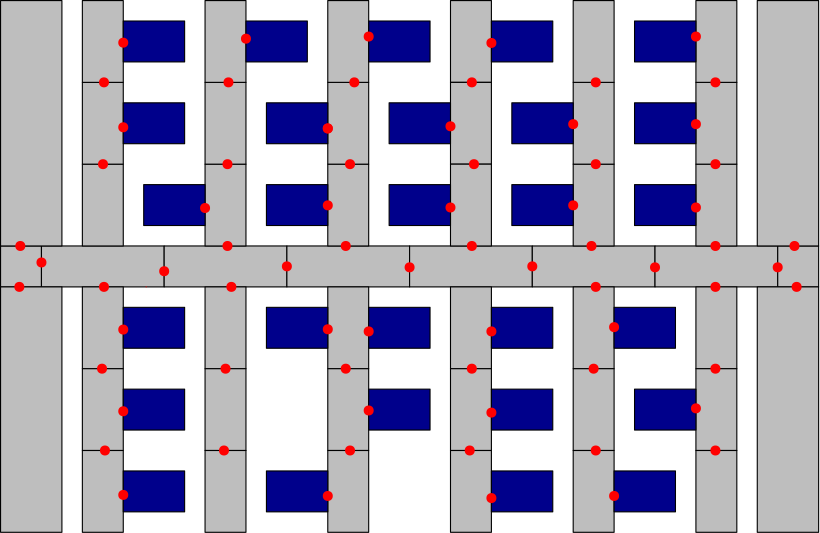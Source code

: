 <?xml version="1.0"?>
<!DOCTYPE ipe SYSTEM "ipe.dtd">
<ipe version="70005" creator="Ipe 7.1.4">
<info created="D:20141106175101" modified="D:20141113072059"/>
<ipestyle name="basic">
<symbol name="arrow/arc(spx)">
<path stroke="sym-stroke" fill="sym-stroke" pen="sym-pen">
0 0 m
-1 0.333 l
-1 -0.333 l
h
</path>
</symbol>
<symbol name="arrow/farc(spx)">
<path stroke="sym-stroke" fill="white" pen="sym-pen">
0 0 m
-1 0.333 l
-1 -0.333 l
h
</path>
</symbol>
<symbol name="mark/circle(sx)" transformations="translations">
<path fill="sym-stroke">
0.6 0 0 0.6 0 0 e
0.4 0 0 0.4 0 0 e
</path>
</symbol>
<symbol name="mark/disk(sx)" transformations="translations">
<path fill="sym-stroke">
0.6 0 0 0.6 0 0 e
</path>
</symbol>
<symbol name="mark/fdisk(sfx)" transformations="translations">
<group>
<path fill="sym-fill">
0.5 0 0 0.5 0 0 e
</path>
<path fill="sym-stroke" fillrule="eofill">
0.6 0 0 0.6 0 0 e
0.4 0 0 0.4 0 0 e
</path>
</group>
</symbol>
<symbol name="mark/box(sx)" transformations="translations">
<path fill="sym-stroke" fillrule="eofill">
-0.6 -0.6 m
0.6 -0.6 l
0.6 0.6 l
-0.6 0.6 l
h
-0.4 -0.4 m
0.4 -0.4 l
0.4 0.4 l
-0.4 0.4 l
h
</path>
</symbol>
<symbol name="mark/square(sx)" transformations="translations">
<path fill="sym-stroke">
-0.6 -0.6 m
0.6 -0.6 l
0.6 0.6 l
-0.6 0.6 l
h
</path>
</symbol>
<symbol name="mark/fsquare(sfx)" transformations="translations">
<group>
<path fill="sym-fill">
-0.5 -0.5 m
0.5 -0.5 l
0.5 0.5 l
-0.5 0.5 l
h
</path>
<path fill="sym-stroke" fillrule="eofill">
-0.6 -0.6 m
0.6 -0.6 l
0.6 0.6 l
-0.6 0.6 l
h
-0.4 -0.4 m
0.4 -0.4 l
0.4 0.4 l
-0.4 0.4 l
h
</path>
</group>
</symbol>
<symbol name="mark/cross(sx)" transformations="translations">
<group>
<path fill="sym-stroke">
-0.43 -0.57 m
0.57 0.43 l
0.43 0.57 l
-0.57 -0.43 l
h
</path>
<path fill="sym-stroke">
-0.43 0.57 m
0.57 -0.43 l
0.43 -0.57 l
-0.57 0.43 l
h
</path>
</group>
</symbol>
<symbol name="arrow/fnormal(spx)">
<path stroke="sym-stroke" fill="white" pen="sym-pen">
0 0 m
-1 0.333 l
-1 -0.333 l
h
</path>
</symbol>
<symbol name="arrow/pointed(spx)">
<path stroke="sym-stroke" fill="sym-stroke" pen="sym-pen">
0 0 m
-1 0.333 l
-0.8 0 l
-1 -0.333 l
h
</path>
</symbol>
<symbol name="arrow/fpointed(spx)">
<path stroke="sym-stroke" fill="white" pen="sym-pen">
0 0 m
-1 0.333 l
-0.8 0 l
-1 -0.333 l
h
</path>
</symbol>
<symbol name="arrow/linear(spx)">
<path stroke="sym-stroke" pen="sym-pen">
-1 0.333 m
0 0 l
-1 -0.333 l
</path>
</symbol>
<symbol name="arrow/fdouble(spx)">
<path stroke="sym-stroke" fill="white" pen="sym-pen">
0 0 m
-1 0.333 l
-1 -0.333 l
h
-1 0 m
-2 0.333 l
-2 -0.333 l
h
</path>
</symbol>
<symbol name="arrow/double(spx)">
<path stroke="sym-stroke" fill="sym-stroke" pen="sym-pen">
0 0 m
-1 0.333 l
-1 -0.333 l
h
-1 0 m
-2 0.333 l
-2 -0.333 l
h
</path>
</symbol>
<pen name="heavier" value="0.8"/>
<pen name="fat" value="1.2"/>
<pen name="ultrafat" value="2"/>
<symbolsize name="large" value="5"/>
<symbolsize name="small" value="2"/>
<symbolsize name="tiny" value="1.1"/>
<arrowsize name="large" value="10"/>
<arrowsize name="small" value="5"/>
<arrowsize name="tiny" value="3"/>
<color name="red" value="1 0 0"/>
<color name="green" value="0 1 0"/>
<color name="blue" value="0 0 1"/>
<color name="yellow" value="1 1 0"/>
<color name="orange" value="1 0.647 0"/>
<color name="gold" value="1 0.843 0"/>
<color name="purple" value="0.627 0.125 0.941"/>
<color name="gray" value="0.745"/>
<color name="brown" value="0.647 0.165 0.165"/>
<color name="navy" value="0 0 0.502"/>
<color name="pink" value="1 0.753 0.796"/>
<color name="seagreen" value="0.18 0.545 0.341"/>
<color name="turquoise" value="0.251 0.878 0.816"/>
<color name="violet" value="0.933 0.51 0.933"/>
<color name="darkblue" value="0 0 0.545"/>
<color name="darkcyan" value="0 0.545 0.545"/>
<color name="darkgray" value="0.663"/>
<color name="darkgreen" value="0 0.392 0"/>
<color name="darkmagenta" value="0.545 0 0.545"/>
<color name="darkorange" value="1 0.549 0"/>
<color name="darkred" value="0.545 0 0"/>
<color name="lightblue" value="0.678 0.847 0.902"/>
<color name="lightcyan" value="0.878 1 1"/>
<color name="lightgray" value="0.827"/>
<color name="lightgreen" value="0.565 0.933 0.565"/>
<color name="lightyellow" value="1 1 0.878"/>
<dashstyle name="dashed" value="[4] 0"/>
<dashstyle name="dotted" value="[1 3] 0"/>
<dashstyle name="dash dotted" value="[4 2 1 2] 0"/>
<dashstyle name="dash dot dotted" value="[4 2 1 2 1 2] 0"/>
<textsize name="large" value="\large"/>
<textsize name="Large" value="\Large"/>
<textsize name="LARGE" value="\LARGE"/>
<textsize name="huge" value="\huge"/>
<textsize name="Huge" value="\Huge"/>
<textsize name="small" value="\small"/>
<textsize name="footnote" value="\footnotesize"/>
<textsize name="tiny" value="\tiny"/>
<textstyle name="center" begin="\begin{center}" end="\end{center}"/>
<textstyle name="itemize" begin="\begin{itemize}" end="\end{itemize}"/>
<textstyle name="item" begin="\begin{itemize}\item{}" end="\end{itemize}"/>
<gridsize name="4 pts" value="4"/>
<gridsize name="8 pts (~3 mm)" value="8"/>
<gridsize name="16 pts (~6 mm)" value="16"/>
<gridsize name="32 pts (~12 mm)" value="32"/>
<gridsize name="10 pts (~3.5 mm)" value="10"/>
<gridsize name="20 pts (~7 mm)" value="20"/>
<gridsize name="14 pts (~5 mm)" value="14"/>
<gridsize name="28 pts (~10 mm)" value="28"/>
<gridsize name="56 pts (~20 mm)" value="56"/>
<anglesize name="90 deg" value="90"/>
<anglesize name="60 deg" value="60"/>
<anglesize name="45 deg" value="45"/>
<anglesize name="30 deg" value="30"/>
<anglesize name="22.5 deg" value="22.5"/>
<tiling name="falling" angle="-60" step="4" width="1"/>
<tiling name="rising" angle="30" step="4" width="1"/>
</ipestyle>
<ipestyle name="bigpaper">
<layout paper="10000 6000" origin="0 0" frame="10000 6000"/>
<titlestyle pos="10 10" size="LARGE" color="title"  valign="baseline"/>
</ipestyle>
<page>
<layer name="alpha"/>
<view layers="alpha" active="alpha"/>
<path layer="alpha" matrix="0.230083 0 0 0.230083 1231.87 654.725" stroke="black" fill="gray">
320 384 m
320 320 l
384 320 l
384 384 l
h
</path>
<path matrix="0.230083 0 0 0.230083 1231.87 654.725" stroke="black" fill="gray">
384 384 m
384 320 l
576 320 l
576 384 l
h
</path>
<path matrix="0.230083 0 0 0.230083 1231.87 654.725" stroke="black" fill="gray">
576 384 m
576 320 l
768 320 l
768 384 l
h
</path>
<path matrix="0.230083 0 0 0.230083 1231.87 654.725" stroke="black" fill="gray">
768 384 m
768 320 l
960 320 l
960 384 l
h
</path>
<path matrix="0.230083 0 0 0.230083 1231.87 654.725" stroke="black" fill="gray">
960 384 m
960 320 l
1152 320 l
1152 384 l
h
</path>
<path matrix="0.230083 0 0 0.230083 1231.87 654.725" stroke="black" fill="gray">
1152 384 m
1152 320 l
1344 320 l
1344 384 l
h
</path>
<path matrix="0.230083 0 0 0.230083 1231.87 654.725" stroke="black" fill="gray">
1344 384 m
1344 320 l
1536 320 l
1536 384 l
h
</path>
<path matrix="0.230083 0 0 0.230083 1231.87 654.725" stroke="black" fill="gray">
1536 384 m
1536 320 l
1600 320 l
1600 384 l
h
</path>
<path matrix="0.230083 0 0 0.230083 1231.87 654.725" stroke="black" fill="gray">
1408 384 m
1408 512 l
1472 512 l
1472 384 l
h
</path>
<path matrix="0.230083 0 0 0.230083 1231.87 684.176" stroke="black" fill="gray">
1408 384 m
1408 512 l
1472 512 l
1472 384 l
h
</path>
<path matrix="0.230083 0 0 0.230083 1231.87 713.627" stroke="black" fill="gray">
1408 384 m
1408 512 l
1472 512 l
1472 384 l
h
</path>
<path matrix="0.230083 0 0 0.230083 1231.87 610.549" stroke="black" fill="gray">
1408 384 m
1408 512 l
1472 512 l
1472 384 l
h
</path>
<path matrix="0.230083 0 0 0.230083 1231.87 581.099" stroke="black" fill="gray">
1408 384 m
1408 512 l
1472 512 l
1472 384 l
h
</path>
<path matrix="0.230083 0 0 0.230083 1187.69 610.549" stroke="black" fill="gray">
1408 384 m
1408 512 l
1472 512 l
1472 384 l
h
</path>
<path matrix="0.230083 0 0 0.230083 1187.69 581.099" stroke="black" fill="gray">
1408 384 m
1408 512 l
1472 512 l
1472 384 l
h
</path>
<path matrix="0.230083 0 0 0.230083 1187.69 654.725" stroke="black" fill="gray">
1408 384 m
1408 512 l
1472 512 l
1472 384 l
h
</path>
<path matrix="0.230083 0 0 0.230083 1187.69 684.176" stroke="black" fill="gray">
1408 384 m
1408 512 l
1472 512 l
1472 384 l
h
</path>
<path matrix="0.230083 0 0 0.230083 1231.87 654.725" stroke="black" fill="gray">
1216 768 m
1216 768 l
1216 768 l
1216 768 l
h
</path>
<path matrix="0.230083 0 0 0.230083 1187.69 713.627" stroke="black" fill="gray">
1408 384 m
1408 512 l
1472 512 l
1472 384 l
h
</path>
<path matrix="0.230083 0 0 0.230083 1143.52 713.627" stroke="black" fill="gray">
1408 384 m
1408 512 l
1472 512 l
1472 384 l
h
</path>
<path matrix="0.230083 0 0 0.230083 1143.52 684.176" stroke="black" fill="gray">
1408 384 m
1408 512 l
1472 512 l
1472 384 l
h
</path>
<path matrix="0.230083 0 0 0.230083 1143.52 654.725" stroke="black" fill="gray">
1408 384 m
1408 512 l
1472 512 l
1472 384 l
h
</path>
<path matrix="0.230083 0 0 0.230083 1099.34 654.725" stroke="black" fill="gray">
1408 384 m
1408 512 l
1472 512 l
1472 384 l
h
</path>
<path matrix="0.230083 0 0 0.230083 1099.34 684.176" stroke="black" fill="gray">
1408 384 m
1408 512 l
1472 512 l
1472 384 l
h
</path>
<path matrix="0.230083 0 0 0.230083 1099.34 713.627" stroke="black" fill="gray">
1408 384 m
1408 512 l
1472 512 l
1472 384 l
h
</path>
<path matrix="0.230083 0 0 0.230083 1055.16 654.725" stroke="black" fill="gray">
1408 384 m
1408 512 l
1472 512 l
1472 384 l
h
</path>
<path matrix="0.230083 0 0 0.230083 1055.16 684.176" stroke="black" fill="gray">
1408 384 m
1408 512 l
1472 512 l
1472 384 l
h
</path>
<path matrix="0.230083 0 0 0.230083 1055.16 713.627" stroke="black" fill="gray">
1408 384 m
1408 512 l
1472 512 l
1472 384 l
h
</path>
<path matrix="0.230083 0 0 0.230083 1010.99 654.725" stroke="black" fill="gray">
1408 384 m
1408 512 l
1472 512 l
1472 384 l
h
</path>
<path matrix="0.230083 0 0 0.230083 1010.99 684.176" stroke="black" fill="gray">
1408 384 m
1408 512 l
1472 512 l
1472 384 l
h
</path>
<path matrix="0.230083 0 0 0.230083 1010.99 713.627" stroke="black" fill="gray">
1408 384 m
1408 512 l
1472 512 l
1472 384 l
h
</path>
<path matrix="0.230083 0 0 0.230083 1010.99 610.549" stroke="black" fill="gray">
1408 384 m
1408 512 l
1472 512 l
1472 384 l
h
</path>
<path matrix="0.230083 0 0 0.230083 1010.99 581.099" stroke="black" fill="gray">
1408 384 m
1408 512 l
1472 512 l
1472 384 l
h
</path>
<path matrix="0.230083 0 0 0.230083 1055.16 610.549" stroke="black" fill="gray">
1408 384 m
1408 512 l
1472 512 l
1472 384 l
h
</path>
<path matrix="0.230083 0 0 0.230083 1055.16 581.099" stroke="black" fill="gray">
1408 384 m
1408 512 l
1472 512 l
1472 384 l
h
</path>
<path matrix="0.230083 0 0 0.230083 1099.34 610.549" stroke="black" fill="gray">
1408 384 m
1408 512 l
1472 512 l
1472 384 l
h
</path>
<path matrix="0.230083 0 0 0.230083 1099.34 581.099" stroke="black" fill="gray">
1408 384 m
1408 512 l
1472 512 l
1472 384 l
h
</path>
<path matrix="0.230083 0 0 0.230083 1143.52 610.549" stroke="black" fill="gray">
1408 384 m
1408 512 l
1472 512 l
1472 384 l
h
</path>
<path matrix="0.230083 0 0 0.230083 1143.52 581.099" stroke="black" fill="gray">
1408 384 m
1408 512 l
1472 512 l
1472 384 l
h
</path>
<path matrix="0.230083 0 0 0.230083 1010.99 551.649" stroke="black" fill="gray">
1408 384 m
1408 512 l
1472 512 l
1472 384 l
h
</path>
<path matrix="0.230083 0 0 0.230083 1055.16 551.649" stroke="black" fill="gray">
1408 384 m
1408 512 l
1472 512 l
1472 384 l
h
</path>
<path matrix="0.230083 0 0 0.230083 1099.34 551.649" stroke="black" fill="gray">
1408 384 m
1408 512 l
1472 512 l
1472 384 l
h
</path>
<path matrix="0.230083 0 0 0.230083 1143.52 551.649" stroke="black" fill="gray">
1408 384 m
1408 512 l
1472 512 l
1472 384 l
h
</path>
<path matrix="0.230083 0 0 0.230083 1187.69 551.649" stroke="black" fill="gray">
1408 384 m
1408 512 l
1472 512 l
1472 384 l
h
</path>
<path matrix="0.230083 0 0 0.230083 1231.87 551.649" stroke="black" fill="gray">
1408 384 m
1408 512 l
1472 512 l
1472 384 l
h
</path>
<path matrix="0.230083 0 0 0.230083 1231.87 492.747" stroke="black" fill="gray">
320 1472 m
320 1088 l
416 1088 l
416 1472 l
h
</path>
<path matrix="0.230083 0 0 0.230083 1231.87 492.747" stroke="black" fill="gray">
320 1024 m
320 640 l
416 640 l
416 1024 l
h
</path>
<path matrix="0.230083 0 0 0.230083 1231.87 492.747" stroke="black" fill="gray">
1600 1088 m
1600 1472 l
1504 1472 l
1504 1088 l
h
</path>
<path matrix="0.230083 0 0 0.230083 1231.87 492.747" stroke="black" fill="gray">
1600 1024 m
1600 640 l
1504 640 l
1504 1024 l
h
</path>
<path matrix="0.230083 0 0 0.230083 1231.87 492.747" stroke="black" fill="darkblue">
512 1440 m
512 1376 l
608 1376 l
608 1440 l
h
</path>
<path matrix="0.230083 0 0 0.230083 1231.87 463.296" stroke="black" fill="darkblue">
512 1440 m
512 1376 l
608 1376 l
608 1440 l
h
</path>
<path matrix="0.230083 0 0 0.230083 1231.87 389.67" stroke="black" fill="darkblue">
512 1440 m
512 1376 l
608 1376 l
608 1440 l
h
</path>
<path matrix="0.230083 0 0 0.230083 1231.87 360.22" stroke="black" fill="darkblue">
512 1440 m
512 1376 l
608 1376 l
608 1440 l
h
</path>
<path matrix="0.230083 0 0 0.230083 1231.87 330.769" stroke="black" fill="darkblue">
512 1440 m
512 1376 l
608 1376 l
608 1440 l
h
</path>
<path matrix="0.230083 0 0 0.230083 1283.41 330.769" stroke="black" fill="darkblue">
512 1440 m
512 1376 l
608 1376 l
608 1440 l
h
</path>
<path matrix="0.230083 0 0 0.230083 1283.41 389.67" stroke="black" fill="darkblue">
512 1440 m
512 1376 l
608 1376 l
608 1440 l
h
</path>
<path matrix="0.230083 0 0 0.230083 1320.22 360.22" stroke="black" fill="darkblue">
512 1440 m
512 1376 l
608 1376 l
608 1440 l
h
</path>
<path matrix="0.230083 0 0 0.230083 1320.22 389.67" stroke="black" fill="darkblue">
512 1440 m
512 1376 l
608 1376 l
608 1440 l
h
</path>
<path matrix="0.230083 0 0 0.230083 1364.4 330.769" stroke="black" fill="darkblue">
512 1440 m
512 1376 l
608 1376 l
608 1440 l
h
</path>
<path matrix="0.230083 0 0 0.230083 1364.4 360.22" stroke="black" fill="darkblue">
512 1440 m
512 1376 l
608 1376 l
608 1440 l
h
</path>
<path matrix="0.230083 0 0 0.230083 1364.4 389.67" stroke="black" fill="darkblue">
512 1440 m
512 1376 l
608 1376 l
608 1440 l
h
</path>
<path matrix="0.230083 0 0 0.230083 1408.57 389.67" stroke="black" fill="darkblue">
512 1440 m
512 1376 l
608 1376 l
608 1440 l
h
</path>
<path matrix="0.230083 0 0 0.230083 1408.57 330.769" stroke="black" fill="darkblue">
512 1440 m
512 1376 l
608 1376 l
608 1440 l
h
</path>
<path matrix="0.230083 0 0 0.230083 1283.41 463.296" stroke="black" fill="darkblue">
512 1440 m
512 1376 l
608 1376 l
608 1440 l
h
</path>
<path matrix="0.230083 0 0 0.230083 1231.87 492.747" stroke="black" fill="darkblue">
928 1264 m
928 1264 l
928 1264 l
928 1264 l
h
</path>
<path matrix="0.230083 0 0 0.230083 1327.58 463.296" stroke="black" fill="darkblue">
512 1440 m
512 1376 l
608 1376 l
608 1440 l
h
</path>
<path matrix="0.230083 0 0 0.230083 1371.76 463.296" stroke="black" fill="darkblue">
512 1440 m
512 1376 l
608 1376 l
608 1440 l
h
</path>
<path matrix="0.230083 0 0 0.230083 1415.93 463.296" stroke="black" fill="darkblue">
512 1440 m
512 1376 l
608 1376 l
608 1440 l
h
</path>
<path matrix="0.230083 0 0 0.230083 1283.41 433.846" stroke="black" fill="darkblue">
512 1440 m
512 1376 l
608 1376 l
608 1440 l
h
</path>
<path matrix="0.230083 0 0 0.230083 1327.58 433.846" stroke="black" fill="darkblue">
512 1440 m
512 1376 l
608 1376 l
608 1440 l
h
</path>
<path matrix="0.230083 0 0 0.230083 1371.76 433.846" stroke="black" fill="darkblue">
512 1440 m
512 1376 l
608 1376 l
608 1440 l
h
</path>
<path matrix="0.230083 0 0 0.230083 1415.93 433.846" stroke="black" fill="darkblue">
512 1440 m
512 1376 l
608 1376 l
608 1440 l
h
</path>
<path matrix="0.230083 0 0 0.230083 1415.93 360.22" stroke="black" fill="darkblue">
512 1440 m
512 1376 l
608 1376 l
608 1440 l
h
</path>
<path matrix="0.230083 0 0 0.230083 1239.23 433.846" stroke="black" fill="darkblue">
512 1440 m
512 1376 l
608 1376 l
608 1440 l
h
</path>
<path matrix="0.230083 0 0 0.230083 1276.04 492.747" stroke="black" fill="darkblue">
512 1440 m
512 1376 l
608 1376 l
608 1440 l
h
</path>
<path matrix="0.230083 0 0 0.230083 1320.22 492.747" stroke="black" fill="darkblue">
512 1440 m
512 1376 l
608 1376 l
608 1440 l
h
</path>
<path matrix="0.230083 0 0 0.230083 1415.93 492.747" stroke="black" fill="darkblue">
512 1440 m
512 1376 l
608 1376 l
608 1440 l
h
</path>
<path matrix="0.230083 0 0 0.230083 1364.4 492.747" stroke="black" fill="darkblue">
512 1440 m
512 1376 l
608 1376 l
608 1440 l
h
</path>
<use name="mark/disk(sx)" pos="1342.73 728.352" size="normal" stroke="red"/>
<use name="mark/disk(sx)" pos="1342.03 698.901" size="normal" stroke="red"/>
<use name="mark/disk(sx)" pos="1342.38 772.528" size="normal" stroke="red"/>
<use name="mark/disk(sx)" pos="1342.73 801.979" size="normal" stroke="red"/>
<use name="mark/disk(sx)" pos="1349.67 785.81" size="normal" stroke="red"/>
<use name="mark/disk(sx)" pos="1349.67 816.271" size="normal" stroke="red"/>
<use name="mark/disk(sx)" pos="1349.67 712.983" size="normal" stroke="red"/>
<use name="mark/disk(sx)" pos="1349.67 683.572" size="normal" stroke="red"/>
<use name="mark/disk(sx)" pos="1349.67 653.461" size="normal" stroke="red"/>
<use name="mark/disk(sx)" pos="1343.08 669.451" size="normal" stroke="red"/>
<use name="mark/disk(sx)" pos="1386.49 698.901" size="normal" stroke="red"/>
<use name="mark/disk(sx)" pos="1388.59 728.352" size="normal" stroke="red"/>
<use name="mark/disk(sx)" pos="1387.19 743.077" size="normal" stroke="red"/>
<use name="mark/disk(sx)" pos="1387.19 772.528" size="normal" stroke="red"/>
<use name="mark/disk(sx)" pos="1387.54 801.979" size="normal" stroke="red"/>
<use name="mark/disk(sx)" pos="1379.12 756.749" size="normal" stroke="red"/>
<use name="mark/disk(sx)" pos="1312.61 743.077" size="normal" stroke="red"/>
<use name="mark/disk(sx)" pos="1320.22 737.142" size="normal" stroke="red"/>
<use name="mark/disk(sx)" pos="1312.26 728.352" size="normal" stroke="red"/>
<use name="mark/disk(sx)" pos="1364.4 733.991" size="normal" stroke="red"/>
<use name="mark/disk(sx)" pos="1408.57 735.741" size="normal" stroke="red"/>
<use name="mark/disk(sx)" pos="1452.75 735.391" size="normal" stroke="red"/>
<use name="mark/disk(sx)" pos="1496.92 735.741" size="normal" stroke="red"/>
<use name="mark/disk(sx)" pos="1541.1 735.391" size="normal" stroke="red"/>
<use name="mark/disk(sx)" pos="1585.27 735.395" size="normal" stroke="red"/>
<use name="mark/disk(sx)" pos="1591.31 743.077" size="normal" stroke="red"/>
<use name="mark/disk(sx)" pos="1592.08 728.352" size="normal" stroke="red"/>
<use name="mark/disk(sx)" pos="1562.85 698.901" size="normal" stroke="red"/>
<use name="mark/disk(sx)" pos="1562.85 669.451" size="normal" stroke="red"/>
<use name="mark/disk(sx)" pos="1519.77 669.451" size="normal" stroke="red"/>
<use name="mark/disk(sx)" pos="1519 698.901" size="normal" stroke="red"/>
<use name="mark/disk(sx)" pos="1519.77 728.352" size="normal" stroke="red"/>
<use name="mark/disk(sx)" pos="1518.23 743.077" size="normal" stroke="red"/>
<use name="mark/disk(sx)" pos="1519.77 772.528" size="normal" stroke="red"/>
<use name="mark/disk(sx)" pos="1519.77 801.979" size="normal" stroke="red"/>
<use name="mark/disk(sx)" pos="1475.16 801.979" size="normal" stroke="red"/>
<use name="mark/disk(sx)" pos="1432.85 801.979" size="normal" stroke="red"/>
<use name="mark/disk(sx)" pos="1431.31 772.528" size="normal" stroke="red"/>
<use name="mark/disk(sx)" pos="1429.77 743.077" size="normal" stroke="red"/>
<use name="mark/disk(sx)" pos="1475.16 743.077" size="normal" stroke="red"/>
<use name="mark/disk(sx)" pos="1562.85 743.077" size="normal" stroke="red"/>
<use name="mark/disk(sx)" pos="1562.85 728.352" size="normal" stroke="red"/>
<use name="mark/disk(sx)" pos="1475.16 698.901" size="normal" stroke="red"/>
<use name="mark/disk(sx)" pos="1474.39 669.451" size="normal" stroke="red"/>
<use name="mark/disk(sx)" pos="1431.31 669.451" size="normal" stroke="red"/>
<use name="mark/disk(sx)" pos="1429.77 698.901" size="normal" stroke="red"/>
<use name="mark/disk(sx)" pos="1385.93 669.451" size="normal" stroke="red"/>
<use name="mark/disk(sx)" pos="1393.84 817.702" size="normal" stroke="red"/>
<use name="mark/disk(sx)" pos="1423.3 785.395" size="normal" stroke="red"/>
<use name="mark/disk(sx)" pos="1423.3 785.395" size="normal" stroke="red"/>
<use name="mark/disk(sx)" pos="1423.3 757.702" size="normal" stroke="red"/>
<use name="mark/disk(sx)" pos="1423.3 713.087" size="normal" stroke="red"/>
<use name="mark/disk(sx)" pos="1423.3 653.087" size="normal" stroke="red"/>
<use name="mark/disk(sx)" pos="1482.2 652.318" size="normal" stroke="red"/>
<use name="mark/disk(sx)" pos="1482.2 683.087" size="normal" stroke="red"/>
<use name="mark/disk(sx)" pos="1482.2 712.318" size="normal" stroke="red"/>
<use name="mark/disk(sx)" pos="1467.47 756.933" size="normal" stroke="red"/>
<use name="mark/disk(sx)" pos="1467.47 786.164" size="normal" stroke="red"/>
<use name="mark/disk(sx)" pos="1482.2 816.164" size="normal" stroke="red"/>
<use name="mark/disk(sx)" pos="1511.65 786.933" size="normal" stroke="red"/>
<use name="mark/disk(sx)" pos="1511.65 757.702" size="normal" stroke="red"/>
<use name="mark/disk(sx)" pos="1555.83 756.933" size="normal" stroke="red"/>
<use name="mark/disk(sx)" pos="1555.83 786.933" size="normal" stroke="red"/>
<use name="mark/disk(sx)" pos="1555.83 818.472" size="normal" stroke="red"/>
<use name="mark/disk(sx)" pos="1526.37 713.856" size="normal" stroke="red"/>
<use name="mark/disk(sx)" pos="1555.83 684.625" size="normal" stroke="red"/>
<use name="mark/disk(sx)" pos="1526.37 653.087" size="normal" stroke="red"/>
<use name="mark/disk(sx)" pos="1438.02 818.472" size="normal" stroke="red"/>
<use name="mark/disk(sx)" pos="1438.02 683.856" size="normal" stroke="red"/>
<use name="mark/disk(sx)" pos="1475.93 772.528" size="normal" stroke="red"/>
<use name="mark/disk(sx)" pos="1562.85 772.528" size="normal" stroke="red"/>
<use name="mark/disk(sx)" pos="1562.85 801.979" size="normal" stroke="red"/>
<use name="mark/disk(sx)" pos="1438.02 712.318" size="normal" stroke="red"/>
<path stroke="red" cap="1">
1357.92 728.352 m
1357.92 728.352 l
</path>
</page>
</ipe>
